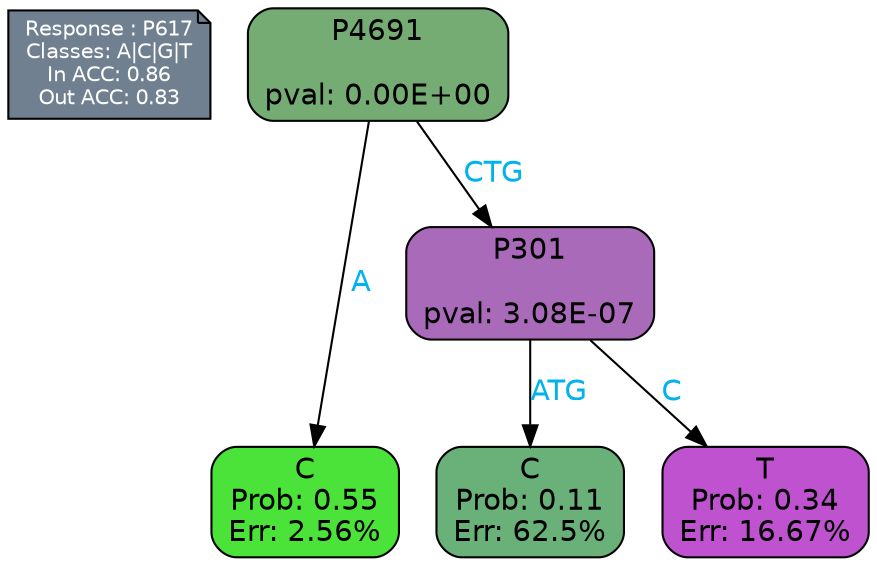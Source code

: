 digraph Tree {
node [shape=box, style="filled, rounded", color="black", fontname=helvetica] ;
graph [ranksep=equally, splines=polylines, bgcolor=transparent, dpi=600] ;
edge [fontname=helvetica] ;
LEGEND [label="Response : P617
Classes: A|C|G|T
In ACC: 0.86
Out ACC: 0.83
",shape=note,align=left,style=filled,fillcolor="slategray",fontcolor="white",fontsize=10];1 [label="P4691

pval: 0.00E+00", fillcolor="#75ac73"] ;
2 [label="C
Prob: 0.55
Err: 2.56%", fillcolor="#4be239"] ;
3 [label="P301

pval: 3.08E-07", fillcolor="#a96aba"] ;
4 [label="C
Prob: 0.11
Err: 62.5%", fillcolor="#69b179"] ;
5 [label="T
Prob: 0.34
Err: 16.67%", fillcolor="#be52cf"] ;
1 -> 2 [label="A",fontcolor=deepskyblue2] ;
1 -> 3 [label="CTG",fontcolor=deepskyblue2] ;
3 -> 4 [label="ATG",fontcolor=deepskyblue2] ;
3 -> 5 [label="C",fontcolor=deepskyblue2] ;
{rank = same; 2;4;5;}{rank = same; LEGEND;1;}}